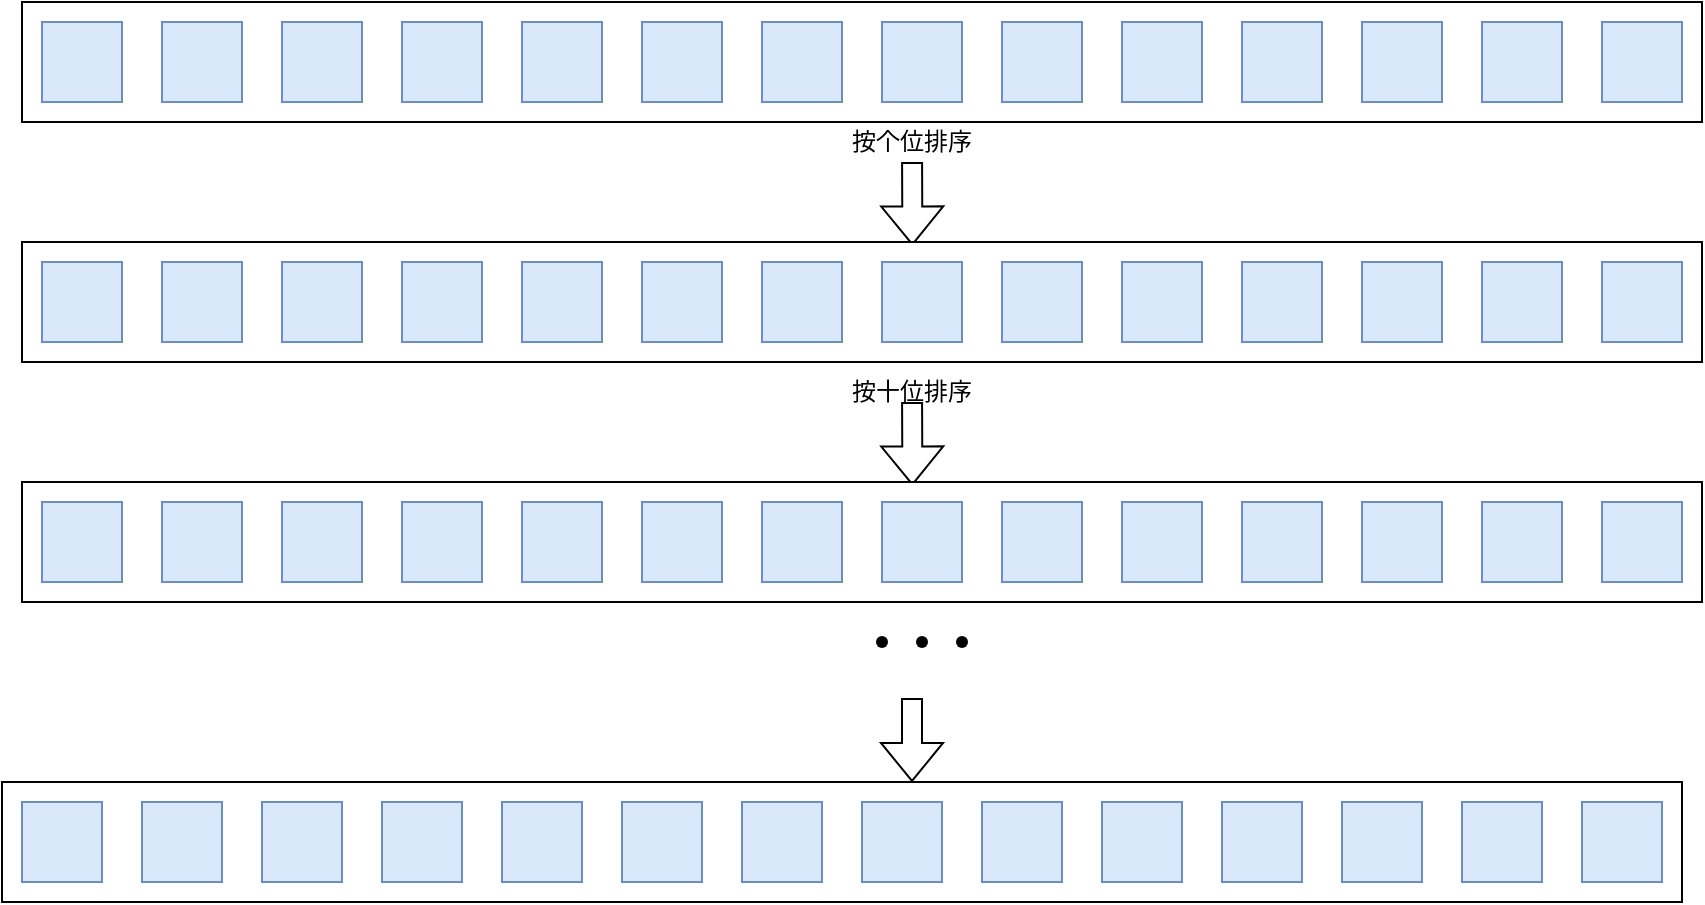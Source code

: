 <mxfile version="25.0.3">
  <diagram name="第 1 页" id="3Zt6k75vGQV0ZpBqQx4j">
    <mxGraphModel dx="789" dy="546" grid="1" gridSize="10" guides="1" tooltips="1" connect="1" arrows="1" fold="1" page="1" pageScale="1" pageWidth="1169" pageHeight="827" math="0" shadow="0">
      <root>
        <mxCell id="0" />
        <mxCell id="1" parent="0" />
        <mxCell id="OvamomFW4czp7mVpQxJ_-1" value="" style="rounded=0;whiteSpace=wrap;html=1;" vertex="1" parent="1">
          <mxGeometry x="170" y="188" width="840" height="60" as="geometry" />
        </mxCell>
        <mxCell id="OvamomFW4czp7mVpQxJ_-2" value="" style="whiteSpace=wrap;html=1;aspect=fixed;fillColor=#dae8fc;strokeColor=#6c8ebf;" vertex="1" parent="1">
          <mxGeometry x="180" y="198" width="40" height="40" as="geometry" />
        </mxCell>
        <mxCell id="OvamomFW4czp7mVpQxJ_-3" value="" style="whiteSpace=wrap;html=1;aspect=fixed;fillColor=#dae8fc;strokeColor=#6c8ebf;" vertex="1" parent="1">
          <mxGeometry x="240" y="198" width="40" height="40" as="geometry" />
        </mxCell>
        <mxCell id="OvamomFW4czp7mVpQxJ_-4" value="" style="whiteSpace=wrap;html=1;aspect=fixed;fillColor=#dae8fc;strokeColor=#6c8ebf;" vertex="1" parent="1">
          <mxGeometry x="300" y="198" width="40" height="40" as="geometry" />
        </mxCell>
        <mxCell id="OvamomFW4czp7mVpQxJ_-6" value="" style="whiteSpace=wrap;html=1;aspect=fixed;fillColor=#dae8fc;strokeColor=#6c8ebf;" vertex="1" parent="1">
          <mxGeometry x="360" y="198" width="40" height="40" as="geometry" />
        </mxCell>
        <mxCell id="OvamomFW4czp7mVpQxJ_-7" value="" style="whiteSpace=wrap;html=1;aspect=fixed;fillColor=#dae8fc;strokeColor=#6c8ebf;" vertex="1" parent="1">
          <mxGeometry x="420" y="198" width="40" height="40" as="geometry" />
        </mxCell>
        <mxCell id="OvamomFW4czp7mVpQxJ_-8" value="" style="whiteSpace=wrap;html=1;aspect=fixed;fillColor=#dae8fc;strokeColor=#6c8ebf;" vertex="1" parent="1">
          <mxGeometry x="480" y="198" width="40" height="40" as="geometry" />
        </mxCell>
        <mxCell id="OvamomFW4czp7mVpQxJ_-9" value="" style="whiteSpace=wrap;html=1;aspect=fixed;fillColor=#dae8fc;strokeColor=#6c8ebf;" vertex="1" parent="1">
          <mxGeometry x="540" y="198" width="40" height="40" as="geometry" />
        </mxCell>
        <mxCell id="OvamomFW4czp7mVpQxJ_-10" value="" style="whiteSpace=wrap;html=1;aspect=fixed;fillColor=#dae8fc;strokeColor=#6c8ebf;" vertex="1" parent="1">
          <mxGeometry x="600" y="198" width="40" height="40" as="geometry" />
        </mxCell>
        <mxCell id="OvamomFW4czp7mVpQxJ_-11" value="" style="whiteSpace=wrap;html=1;aspect=fixed;fillColor=#dae8fc;strokeColor=#6c8ebf;" vertex="1" parent="1">
          <mxGeometry x="660" y="198" width="40" height="40" as="geometry" />
        </mxCell>
        <mxCell id="OvamomFW4czp7mVpQxJ_-12" value="" style="whiteSpace=wrap;html=1;aspect=fixed;fillColor=#dae8fc;strokeColor=#6c8ebf;" vertex="1" parent="1">
          <mxGeometry x="720" y="198" width="40" height="40" as="geometry" />
        </mxCell>
        <mxCell id="OvamomFW4czp7mVpQxJ_-13" value="" style="whiteSpace=wrap;html=1;aspect=fixed;fillColor=#dae8fc;strokeColor=#6c8ebf;" vertex="1" parent="1">
          <mxGeometry x="780" y="198" width="40" height="40" as="geometry" />
        </mxCell>
        <mxCell id="OvamomFW4czp7mVpQxJ_-14" value="" style="whiteSpace=wrap;html=1;aspect=fixed;fillColor=#dae8fc;strokeColor=#6c8ebf;" vertex="1" parent="1">
          <mxGeometry x="840" y="198" width="40" height="40" as="geometry" />
        </mxCell>
        <mxCell id="OvamomFW4czp7mVpQxJ_-15" value="" style="whiteSpace=wrap;html=1;aspect=fixed;fillColor=#dae8fc;strokeColor=#6c8ebf;" vertex="1" parent="1">
          <mxGeometry x="900" y="198" width="40" height="40" as="geometry" />
        </mxCell>
        <mxCell id="OvamomFW4czp7mVpQxJ_-16" value="" style="whiteSpace=wrap;html=1;aspect=fixed;fillColor=#dae8fc;strokeColor=#6c8ebf;" vertex="1" parent="1">
          <mxGeometry x="960" y="198" width="40" height="40" as="geometry" />
        </mxCell>
        <mxCell id="OvamomFW4czp7mVpQxJ_-17" value="" style="shape=flexArrow;endArrow=classic;html=1;rounded=0;entryX=0.53;entryY=0.029;entryDx=0;entryDy=0;entryPerimeter=0;" edge="1" parent="1" source="OvamomFW4czp7mVpQxJ_-20" target="OvamomFW4czp7mVpQxJ_-69">
          <mxGeometry width="50" height="50" relative="1" as="geometry">
            <mxPoint x="610" y="168" as="sourcePoint" />
            <mxPoint x="610" y="298" as="targetPoint" />
          </mxGeometry>
        </mxCell>
        <mxCell id="OvamomFW4czp7mVpQxJ_-20" value="按个位排序" style="text;html=1;align=center;verticalAlign=middle;whiteSpace=wrap;rounded=0;" vertex="1" parent="1">
          <mxGeometry x="580" y="248" width="70" height="20" as="geometry" />
        </mxCell>
        <mxCell id="OvamomFW4czp7mVpQxJ_-69" value="" style="rounded=0;whiteSpace=wrap;html=1;" vertex="1" parent="1">
          <mxGeometry x="170" y="308" width="840" height="60" as="geometry" />
        </mxCell>
        <mxCell id="OvamomFW4czp7mVpQxJ_-70" value="" style="whiteSpace=wrap;html=1;aspect=fixed;fillColor=#dae8fc;strokeColor=#6c8ebf;" vertex="1" parent="1">
          <mxGeometry x="180" y="318" width="40" height="40" as="geometry" />
        </mxCell>
        <mxCell id="OvamomFW4czp7mVpQxJ_-71" value="" style="whiteSpace=wrap;html=1;aspect=fixed;fillColor=#dae8fc;strokeColor=#6c8ebf;" vertex="1" parent="1">
          <mxGeometry x="240" y="318" width="40" height="40" as="geometry" />
        </mxCell>
        <mxCell id="OvamomFW4czp7mVpQxJ_-72" value="" style="whiteSpace=wrap;html=1;aspect=fixed;fillColor=#dae8fc;strokeColor=#6c8ebf;" vertex="1" parent="1">
          <mxGeometry x="300" y="318" width="40" height="40" as="geometry" />
        </mxCell>
        <mxCell id="OvamomFW4czp7mVpQxJ_-73" value="" style="whiteSpace=wrap;html=1;aspect=fixed;fillColor=#dae8fc;strokeColor=#6c8ebf;" vertex="1" parent="1">
          <mxGeometry x="360" y="318" width="40" height="40" as="geometry" />
        </mxCell>
        <mxCell id="OvamomFW4czp7mVpQxJ_-74" value="" style="whiteSpace=wrap;html=1;aspect=fixed;fillColor=#dae8fc;strokeColor=#6c8ebf;" vertex="1" parent="1">
          <mxGeometry x="420" y="318" width="40" height="40" as="geometry" />
        </mxCell>
        <mxCell id="OvamomFW4czp7mVpQxJ_-75" value="" style="whiteSpace=wrap;html=1;aspect=fixed;fillColor=#dae8fc;strokeColor=#6c8ebf;" vertex="1" parent="1">
          <mxGeometry x="480" y="318" width="40" height="40" as="geometry" />
        </mxCell>
        <mxCell id="OvamomFW4czp7mVpQxJ_-76" value="" style="whiteSpace=wrap;html=1;aspect=fixed;fillColor=#dae8fc;strokeColor=#6c8ebf;" vertex="1" parent="1">
          <mxGeometry x="540" y="318" width="40" height="40" as="geometry" />
        </mxCell>
        <mxCell id="OvamomFW4czp7mVpQxJ_-77" value="" style="whiteSpace=wrap;html=1;aspect=fixed;fillColor=#dae8fc;strokeColor=#6c8ebf;" vertex="1" parent="1">
          <mxGeometry x="600" y="318" width="40" height="40" as="geometry" />
        </mxCell>
        <mxCell id="OvamomFW4czp7mVpQxJ_-78" value="" style="whiteSpace=wrap;html=1;aspect=fixed;fillColor=#dae8fc;strokeColor=#6c8ebf;" vertex="1" parent="1">
          <mxGeometry x="660" y="318" width="40" height="40" as="geometry" />
        </mxCell>
        <mxCell id="OvamomFW4czp7mVpQxJ_-79" value="" style="whiteSpace=wrap;html=1;aspect=fixed;fillColor=#dae8fc;strokeColor=#6c8ebf;" vertex="1" parent="1">
          <mxGeometry x="720" y="318" width="40" height="40" as="geometry" />
        </mxCell>
        <mxCell id="OvamomFW4czp7mVpQxJ_-80" value="" style="whiteSpace=wrap;html=1;aspect=fixed;fillColor=#dae8fc;strokeColor=#6c8ebf;" vertex="1" parent="1">
          <mxGeometry x="780" y="318" width="40" height="40" as="geometry" />
        </mxCell>
        <mxCell id="OvamomFW4czp7mVpQxJ_-81" value="" style="whiteSpace=wrap;html=1;aspect=fixed;fillColor=#dae8fc;strokeColor=#6c8ebf;" vertex="1" parent="1">
          <mxGeometry x="840" y="318" width="40" height="40" as="geometry" />
        </mxCell>
        <mxCell id="OvamomFW4czp7mVpQxJ_-82" value="" style="whiteSpace=wrap;html=1;aspect=fixed;fillColor=#dae8fc;strokeColor=#6c8ebf;" vertex="1" parent="1">
          <mxGeometry x="900" y="318" width="40" height="40" as="geometry" />
        </mxCell>
        <mxCell id="OvamomFW4czp7mVpQxJ_-83" value="" style="whiteSpace=wrap;html=1;aspect=fixed;fillColor=#dae8fc;strokeColor=#6c8ebf;" vertex="1" parent="1">
          <mxGeometry x="960" y="318" width="40" height="40" as="geometry" />
        </mxCell>
        <mxCell id="OvamomFW4czp7mVpQxJ_-101" value="" style="shape=flexArrow;endArrow=classic;html=1;rounded=0;entryX=0.53;entryY=0.029;entryDx=0;entryDy=0;entryPerimeter=0;" edge="1" parent="1" target="OvamomFW4czp7mVpQxJ_-103">
          <mxGeometry width="50" height="50" relative="1" as="geometry">
            <mxPoint x="615.039" y="388.0" as="sourcePoint" />
            <mxPoint x="610" y="418" as="targetPoint" />
          </mxGeometry>
        </mxCell>
        <mxCell id="OvamomFW4czp7mVpQxJ_-103" value="" style="rounded=0;whiteSpace=wrap;html=1;" vertex="1" parent="1">
          <mxGeometry x="170" y="428" width="840" height="60" as="geometry" />
        </mxCell>
        <mxCell id="OvamomFW4czp7mVpQxJ_-104" value="" style="whiteSpace=wrap;html=1;aspect=fixed;fillColor=#dae8fc;strokeColor=#6c8ebf;" vertex="1" parent="1">
          <mxGeometry x="180" y="438" width="40" height="40" as="geometry" />
        </mxCell>
        <mxCell id="OvamomFW4czp7mVpQxJ_-105" value="" style="whiteSpace=wrap;html=1;aspect=fixed;fillColor=#dae8fc;strokeColor=#6c8ebf;" vertex="1" parent="1">
          <mxGeometry x="240" y="438" width="40" height="40" as="geometry" />
        </mxCell>
        <mxCell id="OvamomFW4czp7mVpQxJ_-106" value="" style="whiteSpace=wrap;html=1;aspect=fixed;fillColor=#dae8fc;strokeColor=#6c8ebf;" vertex="1" parent="1">
          <mxGeometry x="300" y="438" width="40" height="40" as="geometry" />
        </mxCell>
        <mxCell id="OvamomFW4czp7mVpQxJ_-107" value="" style="whiteSpace=wrap;html=1;aspect=fixed;fillColor=#dae8fc;strokeColor=#6c8ebf;" vertex="1" parent="1">
          <mxGeometry x="360" y="438" width="40" height="40" as="geometry" />
        </mxCell>
        <mxCell id="OvamomFW4czp7mVpQxJ_-108" value="" style="whiteSpace=wrap;html=1;aspect=fixed;fillColor=#dae8fc;strokeColor=#6c8ebf;" vertex="1" parent="1">
          <mxGeometry x="420" y="438" width="40" height="40" as="geometry" />
        </mxCell>
        <mxCell id="OvamomFW4czp7mVpQxJ_-109" value="" style="whiteSpace=wrap;html=1;aspect=fixed;fillColor=#dae8fc;strokeColor=#6c8ebf;" vertex="1" parent="1">
          <mxGeometry x="480" y="438" width="40" height="40" as="geometry" />
        </mxCell>
        <mxCell id="OvamomFW4czp7mVpQxJ_-110" value="" style="whiteSpace=wrap;html=1;aspect=fixed;fillColor=#dae8fc;strokeColor=#6c8ebf;" vertex="1" parent="1">
          <mxGeometry x="540" y="438" width="40" height="40" as="geometry" />
        </mxCell>
        <mxCell id="OvamomFW4czp7mVpQxJ_-111" value="" style="whiteSpace=wrap;html=1;aspect=fixed;fillColor=#dae8fc;strokeColor=#6c8ebf;" vertex="1" parent="1">
          <mxGeometry x="600" y="438" width="40" height="40" as="geometry" />
        </mxCell>
        <mxCell id="OvamomFW4czp7mVpQxJ_-112" value="" style="whiteSpace=wrap;html=1;aspect=fixed;fillColor=#dae8fc;strokeColor=#6c8ebf;" vertex="1" parent="1">
          <mxGeometry x="660" y="438" width="40" height="40" as="geometry" />
        </mxCell>
        <mxCell id="OvamomFW4czp7mVpQxJ_-113" value="" style="whiteSpace=wrap;html=1;aspect=fixed;fillColor=#dae8fc;strokeColor=#6c8ebf;" vertex="1" parent="1">
          <mxGeometry x="720" y="438" width="40" height="40" as="geometry" />
        </mxCell>
        <mxCell id="OvamomFW4czp7mVpQxJ_-114" value="" style="whiteSpace=wrap;html=1;aspect=fixed;fillColor=#dae8fc;strokeColor=#6c8ebf;" vertex="1" parent="1">
          <mxGeometry x="780" y="438" width="40" height="40" as="geometry" />
        </mxCell>
        <mxCell id="OvamomFW4czp7mVpQxJ_-115" value="" style="whiteSpace=wrap;html=1;aspect=fixed;fillColor=#dae8fc;strokeColor=#6c8ebf;" vertex="1" parent="1">
          <mxGeometry x="840" y="438" width="40" height="40" as="geometry" />
        </mxCell>
        <mxCell id="OvamomFW4czp7mVpQxJ_-116" value="" style="whiteSpace=wrap;html=1;aspect=fixed;fillColor=#dae8fc;strokeColor=#6c8ebf;" vertex="1" parent="1">
          <mxGeometry x="900" y="438" width="40" height="40" as="geometry" />
        </mxCell>
        <mxCell id="OvamomFW4czp7mVpQxJ_-117" value="" style="whiteSpace=wrap;html=1;aspect=fixed;fillColor=#dae8fc;strokeColor=#6c8ebf;" vertex="1" parent="1">
          <mxGeometry x="960" y="438" width="40" height="40" as="geometry" />
        </mxCell>
        <mxCell id="OvamomFW4czp7mVpQxJ_-119" value="按十位排序" style="text;html=1;align=center;verticalAlign=middle;whiteSpace=wrap;rounded=0;" vertex="1" parent="1">
          <mxGeometry x="580" y="368" width="70" height="30" as="geometry" />
        </mxCell>
        <mxCell id="OvamomFW4czp7mVpQxJ_-120" value="" style="shape=waypoint;sketch=0;fillStyle=solid;size=6;pointerEvents=1;points=[];fillColor=none;resizable=0;rotatable=0;perimeter=centerPerimeter;snapToPoint=1;" vertex="1" parent="1">
          <mxGeometry x="590" y="498" width="20" height="20" as="geometry" />
        </mxCell>
        <mxCell id="OvamomFW4czp7mVpQxJ_-121" value="" style="shape=waypoint;sketch=0;fillStyle=solid;size=6;pointerEvents=1;points=[];fillColor=none;resizable=0;rotatable=0;perimeter=centerPerimeter;snapToPoint=1;" vertex="1" parent="1">
          <mxGeometry x="610" y="498" width="20" height="20" as="geometry" />
        </mxCell>
        <mxCell id="OvamomFW4czp7mVpQxJ_-122" value="" style="shape=waypoint;sketch=0;fillStyle=solid;size=6;pointerEvents=1;points=[];fillColor=none;resizable=0;rotatable=0;perimeter=centerPerimeter;snapToPoint=1;" vertex="1" parent="1">
          <mxGeometry x="630" y="498" width="20" height="20" as="geometry" />
        </mxCell>
        <mxCell id="OvamomFW4czp7mVpQxJ_-123" value="" style="rounded=0;whiteSpace=wrap;html=1;" vertex="1" parent="1">
          <mxGeometry x="160" y="578" width="840" height="60" as="geometry" />
        </mxCell>
        <mxCell id="OvamomFW4czp7mVpQxJ_-124" value="" style="whiteSpace=wrap;html=1;aspect=fixed;fillColor=#dae8fc;strokeColor=#6c8ebf;" vertex="1" parent="1">
          <mxGeometry x="170" y="588" width="40" height="40" as="geometry" />
        </mxCell>
        <mxCell id="OvamomFW4czp7mVpQxJ_-125" value="" style="whiteSpace=wrap;html=1;aspect=fixed;fillColor=#dae8fc;strokeColor=#6c8ebf;" vertex="1" parent="1">
          <mxGeometry x="230" y="588" width="40" height="40" as="geometry" />
        </mxCell>
        <mxCell id="OvamomFW4czp7mVpQxJ_-126" value="" style="whiteSpace=wrap;html=1;aspect=fixed;fillColor=#dae8fc;strokeColor=#6c8ebf;" vertex="1" parent="1">
          <mxGeometry x="290" y="588" width="40" height="40" as="geometry" />
        </mxCell>
        <mxCell id="OvamomFW4czp7mVpQxJ_-127" value="" style="whiteSpace=wrap;html=1;aspect=fixed;fillColor=#dae8fc;strokeColor=#6c8ebf;" vertex="1" parent="1">
          <mxGeometry x="350" y="588" width="40" height="40" as="geometry" />
        </mxCell>
        <mxCell id="OvamomFW4czp7mVpQxJ_-128" value="" style="whiteSpace=wrap;html=1;aspect=fixed;fillColor=#dae8fc;strokeColor=#6c8ebf;" vertex="1" parent="1">
          <mxGeometry x="410" y="588" width="40" height="40" as="geometry" />
        </mxCell>
        <mxCell id="OvamomFW4czp7mVpQxJ_-129" value="" style="whiteSpace=wrap;html=1;aspect=fixed;fillColor=#dae8fc;strokeColor=#6c8ebf;" vertex="1" parent="1">
          <mxGeometry x="470" y="588" width="40" height="40" as="geometry" />
        </mxCell>
        <mxCell id="OvamomFW4czp7mVpQxJ_-130" value="" style="whiteSpace=wrap;html=1;aspect=fixed;fillColor=#dae8fc;strokeColor=#6c8ebf;" vertex="1" parent="1">
          <mxGeometry x="530" y="588" width="40" height="40" as="geometry" />
        </mxCell>
        <mxCell id="OvamomFW4czp7mVpQxJ_-131" value="" style="whiteSpace=wrap;html=1;aspect=fixed;fillColor=#dae8fc;strokeColor=#6c8ebf;" vertex="1" parent="1">
          <mxGeometry x="590" y="588" width="40" height="40" as="geometry" />
        </mxCell>
        <mxCell id="OvamomFW4czp7mVpQxJ_-132" value="" style="whiteSpace=wrap;html=1;aspect=fixed;fillColor=#dae8fc;strokeColor=#6c8ebf;" vertex="1" parent="1">
          <mxGeometry x="650" y="588" width="40" height="40" as="geometry" />
        </mxCell>
        <mxCell id="OvamomFW4czp7mVpQxJ_-133" value="" style="whiteSpace=wrap;html=1;aspect=fixed;fillColor=#dae8fc;strokeColor=#6c8ebf;" vertex="1" parent="1">
          <mxGeometry x="710" y="588" width="40" height="40" as="geometry" />
        </mxCell>
        <mxCell id="OvamomFW4czp7mVpQxJ_-134" value="" style="whiteSpace=wrap;html=1;aspect=fixed;fillColor=#dae8fc;strokeColor=#6c8ebf;" vertex="1" parent="1">
          <mxGeometry x="770" y="588" width="40" height="40" as="geometry" />
        </mxCell>
        <mxCell id="OvamomFW4czp7mVpQxJ_-135" value="" style="whiteSpace=wrap;html=1;aspect=fixed;fillColor=#dae8fc;strokeColor=#6c8ebf;" vertex="1" parent="1">
          <mxGeometry x="830" y="588" width="40" height="40" as="geometry" />
        </mxCell>
        <mxCell id="OvamomFW4czp7mVpQxJ_-136" value="" style="whiteSpace=wrap;html=1;aspect=fixed;fillColor=#dae8fc;strokeColor=#6c8ebf;" vertex="1" parent="1">
          <mxGeometry x="890" y="588" width="40" height="40" as="geometry" />
        </mxCell>
        <mxCell id="OvamomFW4czp7mVpQxJ_-137" value="" style="whiteSpace=wrap;html=1;aspect=fixed;fillColor=#dae8fc;strokeColor=#6c8ebf;" vertex="1" parent="1">
          <mxGeometry x="950" y="588" width="40" height="40" as="geometry" />
        </mxCell>
        <mxCell id="OvamomFW4czp7mVpQxJ_-138" value="" style="shape=flexArrow;endArrow=classic;html=1;rounded=0;entryX=0.53;entryY=0.029;entryDx=0;entryDy=0;entryPerimeter=0;" edge="1" parent="1">
          <mxGeometry width="50" height="50" relative="1" as="geometry">
            <mxPoint x="615" y="536" as="sourcePoint" />
            <mxPoint x="615" y="578" as="targetPoint" />
          </mxGeometry>
        </mxCell>
      </root>
    </mxGraphModel>
  </diagram>
</mxfile>
